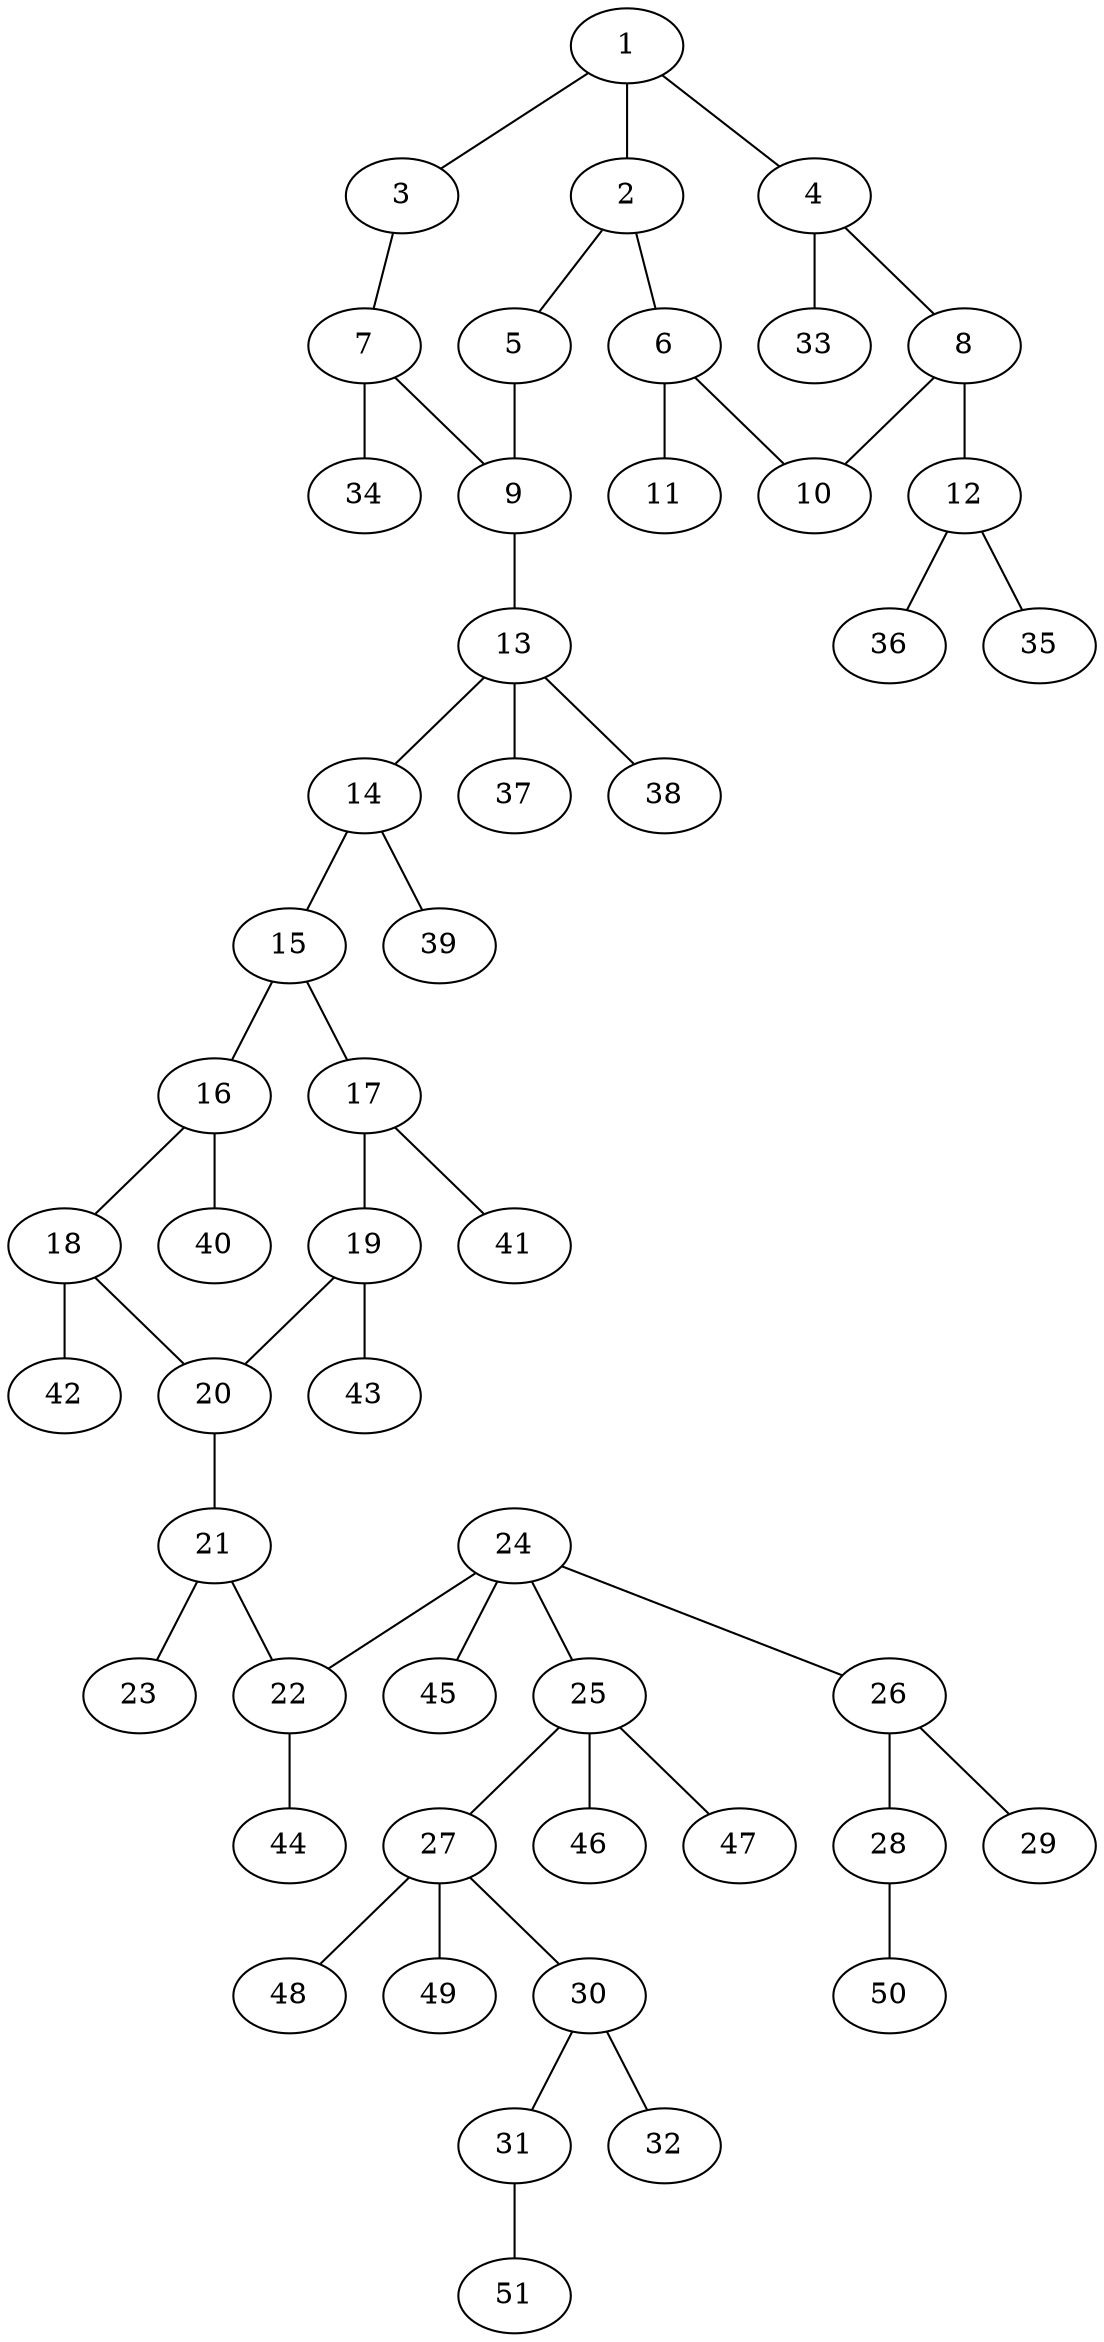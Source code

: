 graph molecule_4124 {
	1	 [chem=C];
	2	 [chem=C];
	1 -- 2	 [valence=2];
	3	 [chem=N];
	1 -- 3	 [valence=1];
	4	 [chem=N];
	1 -- 4	 [valence=1];
	5	 [chem=N];
	2 -- 5	 [valence=1];
	6	 [chem=C];
	2 -- 6	 [valence=1];
	7	 [chem=C];
	3 -- 7	 [valence=2];
	8	 [chem=C];
	4 -- 8	 [valence=1];
	33	 [chem=H];
	4 -- 33	 [valence=1];
	9	 [chem=C];
	5 -- 9	 [valence=2];
	10	 [chem=N];
	6 -- 10	 [valence=1];
	11	 [chem=O];
	6 -- 11	 [valence=2];
	7 -- 9	 [valence=1];
	34	 [chem=H];
	7 -- 34	 [valence=1];
	8 -- 10	 [valence=2];
	12	 [chem=N];
	8 -- 12	 [valence=1];
	13	 [chem=C];
	9 -- 13	 [valence=1];
	35	 [chem=H];
	12 -- 35	 [valence=1];
	36	 [chem=H];
	12 -- 36	 [valence=1];
	14	 [chem=N];
	13 -- 14	 [valence=1];
	37	 [chem=H];
	13 -- 37	 [valence=1];
	38	 [chem=H];
	13 -- 38	 [valence=1];
	15	 [chem=C];
	14 -- 15	 [valence=1];
	39	 [chem=H];
	14 -- 39	 [valence=1];
	16	 [chem=C];
	15 -- 16	 [valence=2];
	17	 [chem=C];
	15 -- 17	 [valence=1];
	18	 [chem=C];
	16 -- 18	 [valence=1];
	40	 [chem=H];
	16 -- 40	 [valence=1];
	19	 [chem=C];
	17 -- 19	 [valence=2];
	41	 [chem=H];
	17 -- 41	 [valence=1];
	20	 [chem=C];
	18 -- 20	 [valence=2];
	42	 [chem=H];
	18 -- 42	 [valence=1];
	19 -- 20	 [valence=1];
	43	 [chem=H];
	19 -- 43	 [valence=1];
	21	 [chem=C];
	20 -- 21	 [valence=1];
	22	 [chem=N];
	21 -- 22	 [valence=1];
	23	 [chem=O];
	21 -- 23	 [valence=2];
	44	 [chem=H];
	22 -- 44	 [valence=1];
	24	 [chem=C];
	24 -- 22	 [valence=1];
	25	 [chem=C];
	24 -- 25	 [valence=1];
	26	 [chem=C];
	24 -- 26	 [valence=1];
	45	 [chem=H];
	24 -- 45	 [valence=1];
	27	 [chem=C];
	25 -- 27	 [valence=1];
	46	 [chem=H];
	25 -- 46	 [valence=1];
	47	 [chem=H];
	25 -- 47	 [valence=1];
	28	 [chem=O];
	26 -- 28	 [valence=1];
	29	 [chem=O];
	26 -- 29	 [valence=2];
	30	 [chem=C];
	27 -- 30	 [valence=1];
	48	 [chem=H];
	27 -- 48	 [valence=1];
	49	 [chem=H];
	27 -- 49	 [valence=1];
	50	 [chem=H];
	28 -- 50	 [valence=1];
	31	 [chem=O];
	30 -- 31	 [valence=1];
	32	 [chem=O];
	30 -- 32	 [valence=2];
	51	 [chem=H];
	31 -- 51	 [valence=1];
}

